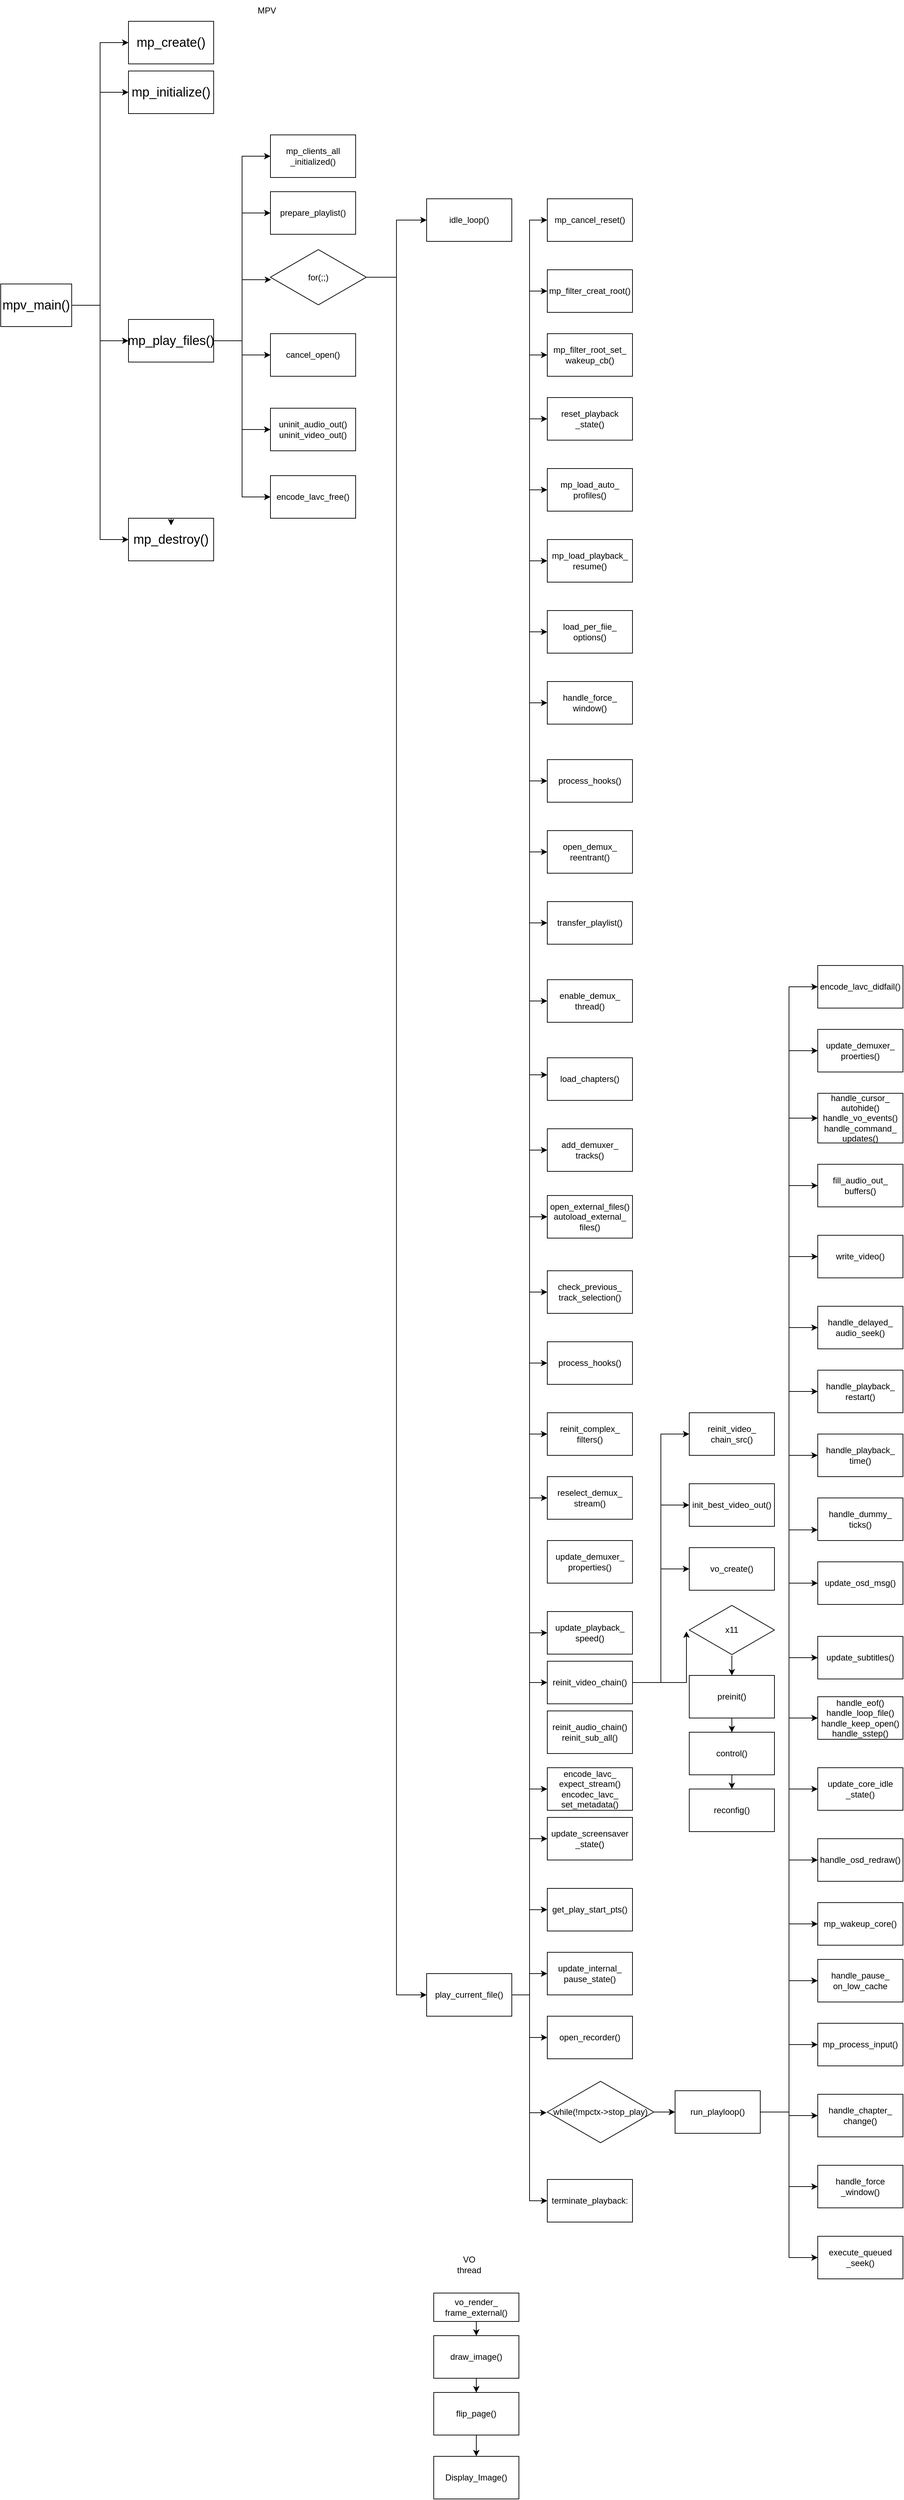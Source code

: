 <mxfile version="13.7.2" type="device"><diagram id="smjMeUAit2elA5qCOqUi" name="Page-1"><mxGraphModel dx="1422" dy="740" grid="1" gridSize="10" guides="1" tooltips="1" connect="1" arrows="1" fold="1" page="1" pageScale="1" pageWidth="827" pageHeight="1169" math="0" shadow="0"><root><mxCell id="0"/><mxCell id="1" parent="0"/><mxCell id="c20ChkQTbz5c4W8PoAru-2" value="MPV" style="text;html=1;strokeColor=none;fillColor=none;align=center;verticalAlign=middle;whiteSpace=wrap;rounded=0;" vertex="1" parent="1"><mxGeometry x="340" y="10" width="130" height="30" as="geometry"/></mxCell><mxCell id="c20ChkQTbz5c4W8PoAru-6" style="edgeStyle=orthogonalEdgeStyle;rounded=0;orthogonalLoop=1;jettySize=auto;html=1;entryX=0;entryY=0.5;entryDx=0;entryDy=0;exitX=1;exitY=0.5;exitDx=0;exitDy=0;" edge="1" parent="1" source="c20ChkQTbz5c4W8PoAru-3" target="c20ChkQTbz5c4W8PoAru-4"><mxGeometry relative="1" as="geometry"/></mxCell><mxCell id="c20ChkQTbz5c4W8PoAru-14" style="edgeStyle=orthogonalEdgeStyle;rounded=0;orthogonalLoop=1;jettySize=auto;html=1;exitX=1;exitY=0.5;exitDx=0;exitDy=0;entryX=0;entryY=0.5;entryDx=0;entryDy=0;" edge="1" parent="1" source="c20ChkQTbz5c4W8PoAru-3" target="c20ChkQTbz5c4W8PoAru-8"><mxGeometry relative="1" as="geometry"/></mxCell><mxCell id="c20ChkQTbz5c4W8PoAru-15" style="edgeStyle=orthogonalEdgeStyle;rounded=0;orthogonalLoop=1;jettySize=auto;html=1;exitX=1;exitY=0.5;exitDx=0;exitDy=0;entryX=0;entryY=0.5;entryDx=0;entryDy=0;" edge="1" parent="1" source="c20ChkQTbz5c4W8PoAru-3" target="c20ChkQTbz5c4W8PoAru-9"><mxGeometry relative="1" as="geometry"/></mxCell><mxCell id="c20ChkQTbz5c4W8PoAru-16" style="edgeStyle=orthogonalEdgeStyle;rounded=0;orthogonalLoop=1;jettySize=auto;html=1;exitX=1;exitY=0.5;exitDx=0;exitDy=0;entryX=0;entryY=0.5;entryDx=0;entryDy=0;" edge="1" parent="1" source="c20ChkQTbz5c4W8PoAru-3" target="c20ChkQTbz5c4W8PoAru-10"><mxGeometry relative="1" as="geometry"/></mxCell><mxCell id="c20ChkQTbz5c4W8PoAru-3" value="&lt;font style=&quot;font-size: 18px&quot;&gt;mpv_main()&lt;/font&gt;" style="rounded=0;whiteSpace=wrap;html=1;" vertex="1" parent="1"><mxGeometry x="30" y="410" width="100" height="60" as="geometry"/></mxCell><mxCell id="c20ChkQTbz5c4W8PoAru-4" value="&lt;font style=&quot;font-size: 18px&quot;&gt;mp_create()&lt;/font&gt;" style="rounded=0;whiteSpace=wrap;html=1;" vertex="1" parent="1"><mxGeometry x="210" y="40" width="120" height="60" as="geometry"/></mxCell><mxCell id="c20ChkQTbz5c4W8PoAru-8" value="&lt;font style=&quot;font-size: 18px&quot;&gt;mp_initialize()&lt;/font&gt;" style="rounded=0;whiteSpace=wrap;html=1;" vertex="1" parent="1"><mxGeometry x="210" y="110" width="120" height="60" as="geometry"/></mxCell><mxCell id="c20ChkQTbz5c4W8PoAru-31" style="edgeStyle=orthogonalEdgeStyle;rounded=0;orthogonalLoop=1;jettySize=auto;html=1;entryX=0;entryY=0.5;entryDx=0;entryDy=0;" edge="1" parent="1" source="c20ChkQTbz5c4W8PoAru-9" target="c20ChkQTbz5c4W8PoAru-17"><mxGeometry relative="1" as="geometry"/></mxCell><mxCell id="c20ChkQTbz5c4W8PoAru-32" style="edgeStyle=orthogonalEdgeStyle;rounded=0;orthogonalLoop=1;jettySize=auto;html=1;entryX=0;entryY=0.5;entryDx=0;entryDy=0;" edge="1" parent="1" source="c20ChkQTbz5c4W8PoAru-9" target="c20ChkQTbz5c4W8PoAru-19"><mxGeometry relative="1" as="geometry"/></mxCell><mxCell id="c20ChkQTbz5c4W8PoAru-33" style="edgeStyle=orthogonalEdgeStyle;rounded=0;orthogonalLoop=1;jettySize=auto;html=1;entryX=0.007;entryY=0.543;entryDx=0;entryDy=0;entryPerimeter=0;" edge="1" parent="1" source="c20ChkQTbz5c4W8PoAru-9" target="c20ChkQTbz5c4W8PoAru-20"><mxGeometry relative="1" as="geometry"/></mxCell><mxCell id="c20ChkQTbz5c4W8PoAru-34" style="edgeStyle=orthogonalEdgeStyle;rounded=0;orthogonalLoop=1;jettySize=auto;html=1;entryX=0;entryY=0.5;entryDx=0;entryDy=0;" edge="1" parent="1" source="c20ChkQTbz5c4W8PoAru-9" target="c20ChkQTbz5c4W8PoAru-23"><mxGeometry relative="1" as="geometry"/></mxCell><mxCell id="c20ChkQTbz5c4W8PoAru-35" style="edgeStyle=orthogonalEdgeStyle;rounded=0;orthogonalLoop=1;jettySize=auto;html=1;entryX=0;entryY=0.5;entryDx=0;entryDy=0;" edge="1" parent="1" source="c20ChkQTbz5c4W8PoAru-9" target="c20ChkQTbz5c4W8PoAru-24"><mxGeometry relative="1" as="geometry"/></mxCell><mxCell id="c20ChkQTbz5c4W8PoAru-37" style="edgeStyle=orthogonalEdgeStyle;rounded=0;orthogonalLoop=1;jettySize=auto;html=1;entryX=0;entryY=0.5;entryDx=0;entryDy=0;" edge="1" parent="1" source="c20ChkQTbz5c4W8PoAru-9" target="c20ChkQTbz5c4W8PoAru-25"><mxGeometry relative="1" as="geometry"/></mxCell><mxCell id="c20ChkQTbz5c4W8PoAru-9" value="&lt;font style=&quot;font-size: 18px&quot;&gt;mp_play_files()&lt;/font&gt;" style="rounded=0;whiteSpace=wrap;html=1;" vertex="1" parent="1"><mxGeometry x="210" y="460" width="120" height="60" as="geometry"/></mxCell><mxCell id="c20ChkQTbz5c4W8PoAru-10" value="&lt;font style=&quot;font-size: 18px&quot;&gt;mp_destroy()&lt;/font&gt;" style="rounded=0;whiteSpace=wrap;html=1;" vertex="1" parent="1"><mxGeometry x="210" y="740" width="120" height="60" as="geometry"/></mxCell><mxCell id="c20ChkQTbz5c4W8PoAru-17" value="mp_clients_all&lt;br&gt;_initialized()" style="rounded=0;whiteSpace=wrap;html=1;" vertex="1" parent="1"><mxGeometry x="410" y="200" width="120" height="60" as="geometry"/></mxCell><mxCell id="c20ChkQTbz5c4W8PoAru-18" style="edgeStyle=orthogonalEdgeStyle;rounded=0;orthogonalLoop=1;jettySize=auto;html=1;exitX=0.5;exitY=0;exitDx=0;exitDy=0;entryX=0.5;entryY=0.167;entryDx=0;entryDy=0;entryPerimeter=0;" edge="1" parent="1" source="c20ChkQTbz5c4W8PoAru-10" target="c20ChkQTbz5c4W8PoAru-10"><mxGeometry relative="1" as="geometry"/></mxCell><mxCell id="c20ChkQTbz5c4W8PoAru-19" value="prepare_playlist()" style="rounded=0;whiteSpace=wrap;html=1;" vertex="1" parent="1"><mxGeometry x="410" y="280" width="120" height="60" as="geometry"/></mxCell><mxCell id="c20ChkQTbz5c4W8PoAru-28" style="edgeStyle=orthogonalEdgeStyle;rounded=0;orthogonalLoop=1;jettySize=auto;html=1;entryX=0;entryY=0.5;entryDx=0;entryDy=0;" edge="1" parent="1" source="c20ChkQTbz5c4W8PoAru-20" target="c20ChkQTbz5c4W8PoAru-22"><mxGeometry relative="1" as="geometry"/></mxCell><mxCell id="c20ChkQTbz5c4W8PoAru-36" style="edgeStyle=orthogonalEdgeStyle;rounded=0;orthogonalLoop=1;jettySize=auto;html=1;entryX=0;entryY=0.5;entryDx=0;entryDy=0;" edge="1" parent="1" source="c20ChkQTbz5c4W8PoAru-20" target="c20ChkQTbz5c4W8PoAru-21"><mxGeometry relative="1" as="geometry"/></mxCell><mxCell id="c20ChkQTbz5c4W8PoAru-20" value="for(;;)" style="html=1;whiteSpace=wrap;aspect=fixed;shape=isoRectangle;" vertex="1" parent="1"><mxGeometry x="410" y="360" width="135" height="81" as="geometry"/></mxCell><mxCell id="c20ChkQTbz5c4W8PoAru-21" value="idle_loop()" style="rounded=0;whiteSpace=wrap;html=1;" vertex="1" parent="1"><mxGeometry x="630" y="290" width="120" height="60" as="geometry"/></mxCell><mxCell id="c20ChkQTbz5c4W8PoAru-68" style="edgeStyle=orthogonalEdgeStyle;rounded=0;orthogonalLoop=1;jettySize=auto;html=1;entryX=0;entryY=0.5;entryDx=0;entryDy=0;" edge="1" parent="1" source="c20ChkQTbz5c4W8PoAru-22" target="c20ChkQTbz5c4W8PoAru-38"><mxGeometry relative="1" as="geometry"/></mxCell><mxCell id="c20ChkQTbz5c4W8PoAru-69" style="edgeStyle=orthogonalEdgeStyle;rounded=0;orthogonalLoop=1;jettySize=auto;html=1;entryX=0;entryY=0.5;entryDx=0;entryDy=0;" edge="1" parent="1" source="c20ChkQTbz5c4W8PoAru-22" target="c20ChkQTbz5c4W8PoAru-39"><mxGeometry relative="1" as="geometry"/></mxCell><mxCell id="c20ChkQTbz5c4W8PoAru-70" style="edgeStyle=orthogonalEdgeStyle;rounded=0;orthogonalLoop=1;jettySize=auto;html=1;entryX=0;entryY=0.5;entryDx=0;entryDy=0;" edge="1" parent="1" source="c20ChkQTbz5c4W8PoAru-22" target="c20ChkQTbz5c4W8PoAru-40"><mxGeometry relative="1" as="geometry"/></mxCell><mxCell id="c20ChkQTbz5c4W8PoAru-71" style="edgeStyle=orthogonalEdgeStyle;rounded=0;orthogonalLoop=1;jettySize=auto;html=1;entryX=0;entryY=0.5;entryDx=0;entryDy=0;" edge="1" parent="1" source="c20ChkQTbz5c4W8PoAru-22" target="c20ChkQTbz5c4W8PoAru-41"><mxGeometry relative="1" as="geometry"/></mxCell><mxCell id="c20ChkQTbz5c4W8PoAru-72" style="edgeStyle=orthogonalEdgeStyle;rounded=0;orthogonalLoop=1;jettySize=auto;html=1;entryX=0;entryY=0.5;entryDx=0;entryDy=0;" edge="1" parent="1" source="c20ChkQTbz5c4W8PoAru-22" target="c20ChkQTbz5c4W8PoAru-42"><mxGeometry relative="1" as="geometry"/></mxCell><mxCell id="c20ChkQTbz5c4W8PoAru-73" style="edgeStyle=orthogonalEdgeStyle;rounded=0;orthogonalLoop=1;jettySize=auto;html=1;entryX=0;entryY=0.5;entryDx=0;entryDy=0;" edge="1" parent="1" source="c20ChkQTbz5c4W8PoAru-22" target="c20ChkQTbz5c4W8PoAru-43"><mxGeometry relative="1" as="geometry"/></mxCell><mxCell id="c20ChkQTbz5c4W8PoAru-74" style="edgeStyle=orthogonalEdgeStyle;rounded=0;orthogonalLoop=1;jettySize=auto;html=1;entryX=0;entryY=0.5;entryDx=0;entryDy=0;" edge="1" parent="1" source="c20ChkQTbz5c4W8PoAru-22" target="c20ChkQTbz5c4W8PoAru-44"><mxGeometry relative="1" as="geometry"/></mxCell><mxCell id="c20ChkQTbz5c4W8PoAru-75" style="edgeStyle=orthogonalEdgeStyle;rounded=0;orthogonalLoop=1;jettySize=auto;html=1;entryX=0;entryY=0.5;entryDx=0;entryDy=0;" edge="1" parent="1" source="c20ChkQTbz5c4W8PoAru-22" target="c20ChkQTbz5c4W8PoAru-45"><mxGeometry relative="1" as="geometry"/></mxCell><mxCell id="c20ChkQTbz5c4W8PoAru-76" style="edgeStyle=orthogonalEdgeStyle;rounded=0;orthogonalLoop=1;jettySize=auto;html=1;entryX=0;entryY=0.5;entryDx=0;entryDy=0;" edge="1" parent="1" source="c20ChkQTbz5c4W8PoAru-22" target="c20ChkQTbz5c4W8PoAru-46"><mxGeometry relative="1" as="geometry"/></mxCell><mxCell id="c20ChkQTbz5c4W8PoAru-77" style="edgeStyle=orthogonalEdgeStyle;rounded=0;orthogonalLoop=1;jettySize=auto;html=1;entryX=0;entryY=0.5;entryDx=0;entryDy=0;" edge="1" parent="1" source="c20ChkQTbz5c4W8PoAru-22" target="c20ChkQTbz5c4W8PoAru-47"><mxGeometry relative="1" as="geometry"/></mxCell><mxCell id="c20ChkQTbz5c4W8PoAru-78" style="edgeStyle=orthogonalEdgeStyle;rounded=0;orthogonalLoop=1;jettySize=auto;html=1;entryX=0;entryY=0.5;entryDx=0;entryDy=0;" edge="1" parent="1" source="c20ChkQTbz5c4W8PoAru-22" target="c20ChkQTbz5c4W8PoAru-48"><mxGeometry relative="1" as="geometry"/></mxCell><mxCell id="c20ChkQTbz5c4W8PoAru-79" style="edgeStyle=orthogonalEdgeStyle;rounded=0;orthogonalLoop=1;jettySize=auto;html=1;entryX=0;entryY=0.5;entryDx=0;entryDy=0;" edge="1" parent="1" source="c20ChkQTbz5c4W8PoAru-22" target="c20ChkQTbz5c4W8PoAru-50"><mxGeometry relative="1" as="geometry"/></mxCell><mxCell id="c20ChkQTbz5c4W8PoAru-80" style="edgeStyle=orthogonalEdgeStyle;rounded=0;orthogonalLoop=1;jettySize=auto;html=1;entryX=0;entryY=0.4;entryDx=0;entryDy=0;entryPerimeter=0;" edge="1" parent="1" source="c20ChkQTbz5c4W8PoAru-22" target="c20ChkQTbz5c4W8PoAru-51"><mxGeometry relative="1" as="geometry"/></mxCell><mxCell id="c20ChkQTbz5c4W8PoAru-81" style="edgeStyle=orthogonalEdgeStyle;rounded=0;orthogonalLoop=1;jettySize=auto;html=1;entryX=0;entryY=0.5;entryDx=0;entryDy=0;" edge="1" parent="1" source="c20ChkQTbz5c4W8PoAru-22" target="c20ChkQTbz5c4W8PoAru-52"><mxGeometry relative="1" as="geometry"/></mxCell><mxCell id="c20ChkQTbz5c4W8PoAru-82" style="edgeStyle=orthogonalEdgeStyle;rounded=0;orthogonalLoop=1;jettySize=auto;html=1;entryX=0;entryY=0.5;entryDx=0;entryDy=0;" edge="1" parent="1" source="c20ChkQTbz5c4W8PoAru-22" target="c20ChkQTbz5c4W8PoAru-53"><mxGeometry relative="1" as="geometry"/></mxCell><mxCell id="c20ChkQTbz5c4W8PoAru-83" style="edgeStyle=orthogonalEdgeStyle;rounded=0;orthogonalLoop=1;jettySize=auto;html=1;entryX=0;entryY=0.5;entryDx=0;entryDy=0;" edge="1" parent="1" source="c20ChkQTbz5c4W8PoAru-22" target="c20ChkQTbz5c4W8PoAru-54"><mxGeometry relative="1" as="geometry"/></mxCell><mxCell id="c20ChkQTbz5c4W8PoAru-84" style="edgeStyle=orthogonalEdgeStyle;rounded=0;orthogonalLoop=1;jettySize=auto;html=1;entryX=0;entryY=0.5;entryDx=0;entryDy=0;" edge="1" parent="1" source="c20ChkQTbz5c4W8PoAru-22" target="c20ChkQTbz5c4W8PoAru-55"><mxGeometry relative="1" as="geometry"/></mxCell><mxCell id="c20ChkQTbz5c4W8PoAru-85" style="edgeStyle=orthogonalEdgeStyle;rounded=0;orthogonalLoop=1;jettySize=auto;html=1;entryX=0;entryY=0.5;entryDx=0;entryDy=0;" edge="1" parent="1" source="c20ChkQTbz5c4W8PoAru-22" target="c20ChkQTbz5c4W8PoAru-56"><mxGeometry relative="1" as="geometry"/></mxCell><mxCell id="c20ChkQTbz5c4W8PoAru-86" style="edgeStyle=orthogonalEdgeStyle;rounded=0;orthogonalLoop=1;jettySize=auto;html=1;entryX=0;entryY=0.5;entryDx=0;entryDy=0;" edge="1" parent="1" source="c20ChkQTbz5c4W8PoAru-22" target="c20ChkQTbz5c4W8PoAru-57"><mxGeometry relative="1" as="geometry"/></mxCell><mxCell id="c20ChkQTbz5c4W8PoAru-87" style="edgeStyle=orthogonalEdgeStyle;rounded=0;orthogonalLoop=1;jettySize=auto;html=1;entryX=0;entryY=0.5;entryDx=0;entryDy=0;" edge="1" parent="1" source="c20ChkQTbz5c4W8PoAru-22" target="c20ChkQTbz5c4W8PoAru-59"><mxGeometry relative="1" as="geometry"/></mxCell><mxCell id="c20ChkQTbz5c4W8PoAru-88" style="edgeStyle=orthogonalEdgeStyle;rounded=0;orthogonalLoop=1;jettySize=auto;html=1;entryX=0;entryY=0.5;entryDx=0;entryDy=0;" edge="1" parent="1" source="c20ChkQTbz5c4W8PoAru-22" target="c20ChkQTbz5c4W8PoAru-60"><mxGeometry relative="1" as="geometry"/></mxCell><mxCell id="c20ChkQTbz5c4W8PoAru-89" style="edgeStyle=orthogonalEdgeStyle;rounded=0;orthogonalLoop=1;jettySize=auto;html=1;entryX=0;entryY=0.5;entryDx=0;entryDy=0;" edge="1" parent="1" source="c20ChkQTbz5c4W8PoAru-22" target="c20ChkQTbz5c4W8PoAru-61"><mxGeometry relative="1" as="geometry"/></mxCell><mxCell id="c20ChkQTbz5c4W8PoAru-90" style="edgeStyle=orthogonalEdgeStyle;rounded=0;orthogonalLoop=1;jettySize=auto;html=1;entryX=0;entryY=0.5;entryDx=0;entryDy=0;" edge="1" parent="1" source="c20ChkQTbz5c4W8PoAru-22" target="c20ChkQTbz5c4W8PoAru-62"><mxGeometry relative="1" as="geometry"/></mxCell><mxCell id="c20ChkQTbz5c4W8PoAru-91" style="edgeStyle=orthogonalEdgeStyle;rounded=0;orthogonalLoop=1;jettySize=auto;html=1;entryX=0;entryY=0.5;entryDx=0;entryDy=0;" edge="1" parent="1" source="c20ChkQTbz5c4W8PoAru-22" target="c20ChkQTbz5c4W8PoAru-63"><mxGeometry relative="1" as="geometry"/></mxCell><mxCell id="c20ChkQTbz5c4W8PoAru-92" style="edgeStyle=orthogonalEdgeStyle;rounded=0;orthogonalLoop=1;jettySize=auto;html=1;entryX=0;entryY=0.5;entryDx=0;entryDy=0;" edge="1" parent="1" source="c20ChkQTbz5c4W8PoAru-22" target="c20ChkQTbz5c4W8PoAru-64"><mxGeometry relative="1" as="geometry"/></mxCell><mxCell id="c20ChkQTbz5c4W8PoAru-93" style="edgeStyle=orthogonalEdgeStyle;rounded=0;orthogonalLoop=1;jettySize=auto;html=1;entryX=0;entryY=0.5;entryDx=0;entryDy=0;" edge="1" parent="1" source="c20ChkQTbz5c4W8PoAru-22" target="c20ChkQTbz5c4W8PoAru-65"><mxGeometry relative="1" as="geometry"/></mxCell><mxCell id="c20ChkQTbz5c4W8PoAru-96" style="edgeStyle=orthogonalEdgeStyle;rounded=0;orthogonalLoop=1;jettySize=auto;html=1;entryX=-0.007;entryY=0.511;entryDx=0;entryDy=0;entryPerimeter=0;" edge="1" parent="1" source="c20ChkQTbz5c4W8PoAru-22" target="c20ChkQTbz5c4W8PoAru-66"><mxGeometry relative="1" as="geometry"/></mxCell><mxCell id="c20ChkQTbz5c4W8PoAru-97" style="edgeStyle=orthogonalEdgeStyle;rounded=0;orthogonalLoop=1;jettySize=auto;html=1;entryX=0;entryY=0.5;entryDx=0;entryDy=0;" edge="1" parent="1" source="c20ChkQTbz5c4W8PoAru-22" target="c20ChkQTbz5c4W8PoAru-67"><mxGeometry relative="1" as="geometry"/></mxCell><mxCell id="c20ChkQTbz5c4W8PoAru-22" value="play_current_file()" style="rounded=0;whiteSpace=wrap;html=1;" vertex="1" parent="1"><mxGeometry x="630" y="2790" width="120" height="60" as="geometry"/></mxCell><mxCell id="c20ChkQTbz5c4W8PoAru-23" value="cancel_open()" style="rounded=0;whiteSpace=wrap;html=1;" vertex="1" parent="1"><mxGeometry x="410" y="480" width="120" height="60" as="geometry"/></mxCell><mxCell id="c20ChkQTbz5c4W8PoAru-24" value="uninit_audio_out()&lt;br&gt;uninit_video_out()" style="rounded=0;whiteSpace=wrap;html=1;" vertex="1" parent="1"><mxGeometry x="410" y="585" width="120" height="60" as="geometry"/></mxCell><mxCell id="c20ChkQTbz5c4W8PoAru-25" value="encode_lavc_free()" style="rounded=0;whiteSpace=wrap;html=1;" vertex="1" parent="1"><mxGeometry x="410" y="680" width="120" height="60" as="geometry"/></mxCell><mxCell id="c20ChkQTbz5c4W8PoAru-38" value="mp_cancel_reset()" style="rounded=0;whiteSpace=wrap;html=1;" vertex="1" parent="1"><mxGeometry x="800" y="290" width="120" height="60" as="geometry"/></mxCell><mxCell id="c20ChkQTbz5c4W8PoAru-39" value="mp_filter_creat_root()" style="rounded=0;whiteSpace=wrap;html=1;" vertex="1" parent="1"><mxGeometry x="800" y="390" width="120" height="60" as="geometry"/></mxCell><mxCell id="c20ChkQTbz5c4W8PoAru-40" value="mp_filter_root_set_&lt;br&gt;wakeup_cb()" style="rounded=0;whiteSpace=wrap;html=1;" vertex="1" parent="1"><mxGeometry x="800" y="480" width="120" height="60" as="geometry"/></mxCell><mxCell id="c20ChkQTbz5c4W8PoAru-41" value="reset_playback&lt;br&gt;_state()" style="rounded=0;whiteSpace=wrap;html=1;" vertex="1" parent="1"><mxGeometry x="800" y="570" width="120" height="60" as="geometry"/></mxCell><mxCell id="c20ChkQTbz5c4W8PoAru-42" value="mp_load_auto_&lt;br&gt;profiles()" style="rounded=0;whiteSpace=wrap;html=1;" vertex="1" parent="1"><mxGeometry x="800" y="670" width="120" height="60" as="geometry"/></mxCell><mxCell id="c20ChkQTbz5c4W8PoAru-43" value="mp_load_playback_&lt;br&gt;resume()" style="rounded=0;whiteSpace=wrap;html=1;" vertex="1" parent="1"><mxGeometry x="800" y="770" width="120" height="60" as="geometry"/></mxCell><mxCell id="c20ChkQTbz5c4W8PoAru-44" value="load_per_fiie_&lt;br&gt;options()" style="rounded=0;whiteSpace=wrap;html=1;" vertex="1" parent="1"><mxGeometry x="800" y="870" width="120" height="60" as="geometry"/></mxCell><mxCell id="c20ChkQTbz5c4W8PoAru-45" value="handle_force_&lt;br&gt;window()" style="rounded=0;whiteSpace=wrap;html=1;" vertex="1" parent="1"><mxGeometry x="800" y="970" width="120" height="60" as="geometry"/></mxCell><mxCell id="c20ChkQTbz5c4W8PoAru-46" value="process_hooks()" style="rounded=0;whiteSpace=wrap;html=1;" vertex="1" parent="1"><mxGeometry x="800" y="1080" width="120" height="60" as="geometry"/></mxCell><mxCell id="c20ChkQTbz5c4W8PoAru-47" value="open_demux_&lt;br&gt;reentrant()" style="rounded=0;whiteSpace=wrap;html=1;" vertex="1" parent="1"><mxGeometry x="800" y="1180" width="120" height="60" as="geometry"/></mxCell><mxCell id="c20ChkQTbz5c4W8PoAru-48" value="transfer_playlist()" style="rounded=0;whiteSpace=wrap;html=1;" vertex="1" parent="1"><mxGeometry x="800" y="1280" width="120" height="60" as="geometry"/></mxCell><mxCell id="c20ChkQTbz5c4W8PoAru-50" value="enable_demux_&lt;br&gt;thread()" style="rounded=0;whiteSpace=wrap;html=1;" vertex="1" parent="1"><mxGeometry x="800" y="1390" width="120" height="60" as="geometry"/></mxCell><mxCell id="c20ChkQTbz5c4W8PoAru-51" value="load_chapters()" style="rounded=0;whiteSpace=wrap;html=1;" vertex="1" parent="1"><mxGeometry x="800" y="1500" width="120" height="60" as="geometry"/></mxCell><mxCell id="c20ChkQTbz5c4W8PoAru-52" value="add_demuxer_&lt;br&gt;tracks()" style="rounded=0;whiteSpace=wrap;html=1;" vertex="1" parent="1"><mxGeometry x="800" y="1600" width="120" height="60" as="geometry"/></mxCell><mxCell id="c20ChkQTbz5c4W8PoAru-53" value="open_external_files()&lt;br&gt;autoload_external_&lt;br&gt;files()" style="rounded=0;whiteSpace=wrap;html=1;" vertex="1" parent="1"><mxGeometry x="800" y="1694" width="120" height="60" as="geometry"/></mxCell><mxCell id="c20ChkQTbz5c4W8PoAru-54" value="check_previous_&lt;br&gt;track_selection()" style="rounded=0;whiteSpace=wrap;html=1;" vertex="1" parent="1"><mxGeometry x="800" y="1800" width="120" height="60" as="geometry"/></mxCell><mxCell id="c20ChkQTbz5c4W8PoAru-55" value="process_hooks()" style="rounded=0;whiteSpace=wrap;html=1;" vertex="1" parent="1"><mxGeometry x="800" y="1900" width="120" height="60" as="geometry"/></mxCell><mxCell id="c20ChkQTbz5c4W8PoAru-56" value="reinit_complex_&lt;br&gt;filters()" style="rounded=0;whiteSpace=wrap;html=1;" vertex="1" parent="1"><mxGeometry x="800" y="2000" width="120" height="60" as="geometry"/></mxCell><mxCell id="c20ChkQTbz5c4W8PoAru-57" value="reselect_demux_&lt;br&gt;stream()" style="rounded=0;whiteSpace=wrap;html=1;" vertex="1" parent="1"><mxGeometry x="800" y="2090" width="120" height="60" as="geometry"/></mxCell><mxCell id="c20ChkQTbz5c4W8PoAru-58" value="update_demuxer_&lt;br&gt;properties()" style="rounded=0;whiteSpace=wrap;html=1;" vertex="1" parent="1"><mxGeometry x="800" y="2180" width="120" height="60" as="geometry"/></mxCell><mxCell id="c20ChkQTbz5c4W8PoAru-59" value="update_playback_&lt;br&gt;speed()" style="rounded=0;whiteSpace=wrap;html=1;" vertex="1" parent="1"><mxGeometry x="800" y="2280" width="120" height="60" as="geometry"/></mxCell><mxCell id="c20ChkQTbz5c4W8PoAru-154" style="edgeStyle=orthogonalEdgeStyle;rounded=0;orthogonalLoop=1;jettySize=auto;html=1;entryX=0;entryY=0.5;entryDx=0;entryDy=0;" edge="1" parent="1" source="c20ChkQTbz5c4W8PoAru-60" target="c20ChkQTbz5c4W8PoAru-143"><mxGeometry relative="1" as="geometry"/></mxCell><mxCell id="c20ChkQTbz5c4W8PoAru-155" style="edgeStyle=orthogonalEdgeStyle;rounded=0;orthogonalLoop=1;jettySize=auto;html=1;entryX=0;entryY=0.5;entryDx=0;entryDy=0;" edge="1" parent="1" source="c20ChkQTbz5c4W8PoAru-60" target="c20ChkQTbz5c4W8PoAru-144"><mxGeometry relative="1" as="geometry"/></mxCell><mxCell id="c20ChkQTbz5c4W8PoAru-156" style="edgeStyle=orthogonalEdgeStyle;rounded=0;orthogonalLoop=1;jettySize=auto;html=1;entryX=0;entryY=0.5;entryDx=0;entryDy=0;" edge="1" parent="1" source="c20ChkQTbz5c4W8PoAru-60" target="c20ChkQTbz5c4W8PoAru-145"><mxGeometry relative="1" as="geometry"/></mxCell><mxCell id="c20ChkQTbz5c4W8PoAru-157" style="edgeStyle=orthogonalEdgeStyle;rounded=0;orthogonalLoop=1;jettySize=auto;html=1;entryX=-0.033;entryY=0.528;entryDx=0;entryDy=0;entryPerimeter=0;" edge="1" parent="1" source="c20ChkQTbz5c4W8PoAru-60" target="c20ChkQTbz5c4W8PoAru-146"><mxGeometry relative="1" as="geometry"/></mxCell><mxCell id="c20ChkQTbz5c4W8PoAru-60" value="reinit_video_chain()&lt;br&gt;" style="rounded=0;whiteSpace=wrap;html=1;" vertex="1" parent="1"><mxGeometry x="800" y="2350" width="120" height="60" as="geometry"/></mxCell><mxCell id="c20ChkQTbz5c4W8PoAru-61" value="encode_lavc_&lt;br&gt;expect_stream()&lt;br&gt;encodec_lavc_&lt;br&gt;set_metadata()" style="rounded=0;whiteSpace=wrap;html=1;" vertex="1" parent="1"><mxGeometry x="800" y="2500" width="120" height="60" as="geometry"/></mxCell><mxCell id="c20ChkQTbz5c4W8PoAru-62" value="update_screensaver&lt;br&gt;_state()" style="rounded=0;whiteSpace=wrap;html=1;" vertex="1" parent="1"><mxGeometry x="800" y="2570" width="120" height="60" as="geometry"/></mxCell><mxCell id="c20ChkQTbz5c4W8PoAru-63" value="get_play_start_pts()" style="rounded=0;whiteSpace=wrap;html=1;" vertex="1" parent="1"><mxGeometry x="800" y="2670" width="120" height="60" as="geometry"/></mxCell><mxCell id="c20ChkQTbz5c4W8PoAru-64" value="update_internal_&lt;br&gt;pause_state()" style="rounded=0;whiteSpace=wrap;html=1;" vertex="1" parent="1"><mxGeometry x="800" y="2760" width="120" height="60" as="geometry"/></mxCell><mxCell id="c20ChkQTbz5c4W8PoAru-65" value="open_recorder()" style="rounded=0;whiteSpace=wrap;html=1;" vertex="1" parent="1"><mxGeometry x="800" y="2850" width="120" height="60" as="geometry"/></mxCell><mxCell id="c20ChkQTbz5c4W8PoAru-99" style="edgeStyle=orthogonalEdgeStyle;rounded=0;orthogonalLoop=1;jettySize=auto;html=1;entryX=0;entryY=0.5;entryDx=0;entryDy=0;" edge="1" parent="1" source="c20ChkQTbz5c4W8PoAru-66" target="c20ChkQTbz5c4W8PoAru-98"><mxGeometry relative="1" as="geometry"/></mxCell><mxCell id="c20ChkQTbz5c4W8PoAru-66" value="while(!mpctx-&amp;gt;stop_play)" style="html=1;whiteSpace=wrap;aspect=fixed;shape=isoRectangle;" vertex="1" parent="1"><mxGeometry x="800" y="2940" width="150" height="90" as="geometry"/></mxCell><mxCell id="c20ChkQTbz5c4W8PoAru-67" value="terminate_playback:" style="rounded=0;whiteSpace=wrap;html=1;" vertex="1" parent="1"><mxGeometry x="800" y="3080" width="120" height="60" as="geometry"/></mxCell><mxCell id="c20ChkQTbz5c4W8PoAru-120" style="edgeStyle=orthogonalEdgeStyle;rounded=0;orthogonalLoop=1;jettySize=auto;html=1;entryX=0;entryY=0.5;entryDx=0;entryDy=0;" edge="1" parent="1" source="c20ChkQTbz5c4W8PoAru-98" target="c20ChkQTbz5c4W8PoAru-109"><mxGeometry relative="1" as="geometry"/></mxCell><mxCell id="c20ChkQTbz5c4W8PoAru-122" style="edgeStyle=orthogonalEdgeStyle;rounded=0;orthogonalLoop=1;jettySize=auto;html=1;entryX=0;entryY=0.5;entryDx=0;entryDy=0;" edge="1" parent="1" source="c20ChkQTbz5c4W8PoAru-98" target="c20ChkQTbz5c4W8PoAru-101"><mxGeometry relative="1" as="geometry"/></mxCell><mxCell id="c20ChkQTbz5c4W8PoAru-124" style="edgeStyle=orthogonalEdgeStyle;rounded=0;orthogonalLoop=1;jettySize=auto;html=1;entryX=0;entryY=0.5;entryDx=0;entryDy=0;" edge="1" parent="1" source="c20ChkQTbz5c4W8PoAru-98" target="c20ChkQTbz5c4W8PoAru-102"><mxGeometry relative="1" as="geometry"/></mxCell><mxCell id="c20ChkQTbz5c4W8PoAru-125" style="edgeStyle=orthogonalEdgeStyle;rounded=0;orthogonalLoop=1;jettySize=auto;html=1;entryX=0;entryY=0.5;entryDx=0;entryDy=0;" edge="1" parent="1" source="c20ChkQTbz5c4W8PoAru-98" target="c20ChkQTbz5c4W8PoAru-103"><mxGeometry relative="1" as="geometry"/></mxCell><mxCell id="c20ChkQTbz5c4W8PoAru-126" style="edgeStyle=orthogonalEdgeStyle;rounded=0;orthogonalLoop=1;jettySize=auto;html=1;entryX=0;entryY=0.5;entryDx=0;entryDy=0;" edge="1" parent="1" source="c20ChkQTbz5c4W8PoAru-98" target="c20ChkQTbz5c4W8PoAru-104"><mxGeometry relative="1" as="geometry"/></mxCell><mxCell id="c20ChkQTbz5c4W8PoAru-127" style="edgeStyle=orthogonalEdgeStyle;rounded=0;orthogonalLoop=1;jettySize=auto;html=1;entryX=0;entryY=0.5;entryDx=0;entryDy=0;" edge="1" parent="1" source="c20ChkQTbz5c4W8PoAru-98" target="c20ChkQTbz5c4W8PoAru-105"><mxGeometry relative="1" as="geometry"/></mxCell><mxCell id="c20ChkQTbz5c4W8PoAru-128" style="edgeStyle=orthogonalEdgeStyle;rounded=0;orthogonalLoop=1;jettySize=auto;html=1;entryX=0;entryY=0.5;entryDx=0;entryDy=0;" edge="1" parent="1" source="c20ChkQTbz5c4W8PoAru-98" target="c20ChkQTbz5c4W8PoAru-106"><mxGeometry relative="1" as="geometry"/></mxCell><mxCell id="c20ChkQTbz5c4W8PoAru-129" style="edgeStyle=orthogonalEdgeStyle;rounded=0;orthogonalLoop=1;jettySize=auto;html=1;entryX=0;entryY=0.5;entryDx=0;entryDy=0;" edge="1" parent="1" source="c20ChkQTbz5c4W8PoAru-98" target="c20ChkQTbz5c4W8PoAru-107"><mxGeometry relative="1" as="geometry"/></mxCell><mxCell id="c20ChkQTbz5c4W8PoAru-130" style="edgeStyle=orthogonalEdgeStyle;rounded=0;orthogonalLoop=1;jettySize=auto;html=1;entryX=0;entryY=0.75;entryDx=0;entryDy=0;" edge="1" parent="1" source="c20ChkQTbz5c4W8PoAru-98" target="c20ChkQTbz5c4W8PoAru-108"><mxGeometry relative="1" as="geometry"/></mxCell><mxCell id="c20ChkQTbz5c4W8PoAru-131" style="edgeStyle=orthogonalEdgeStyle;rounded=0;orthogonalLoop=1;jettySize=auto;html=1;entryX=0;entryY=0.5;entryDx=0;entryDy=0;" edge="1" parent="1" source="c20ChkQTbz5c4W8PoAru-98" target="c20ChkQTbz5c4W8PoAru-110"><mxGeometry relative="1" as="geometry"/></mxCell><mxCell id="c20ChkQTbz5c4W8PoAru-132" style="edgeStyle=orthogonalEdgeStyle;rounded=0;orthogonalLoop=1;jettySize=auto;html=1;entryX=0;entryY=0.5;entryDx=0;entryDy=0;" edge="1" parent="1" source="c20ChkQTbz5c4W8PoAru-98" target="c20ChkQTbz5c4W8PoAru-111"><mxGeometry relative="1" as="geometry"/></mxCell><mxCell id="c20ChkQTbz5c4W8PoAru-133" style="edgeStyle=orthogonalEdgeStyle;rounded=0;orthogonalLoop=1;jettySize=auto;html=1;entryX=0;entryY=0.5;entryDx=0;entryDy=0;" edge="1" parent="1" source="c20ChkQTbz5c4W8PoAru-98" target="c20ChkQTbz5c4W8PoAru-112"><mxGeometry relative="1" as="geometry"/></mxCell><mxCell id="c20ChkQTbz5c4W8PoAru-134" style="edgeStyle=orthogonalEdgeStyle;rounded=0;orthogonalLoop=1;jettySize=auto;html=1;entryX=0;entryY=0.5;entryDx=0;entryDy=0;" edge="1" parent="1" source="c20ChkQTbz5c4W8PoAru-98" target="c20ChkQTbz5c4W8PoAru-113"><mxGeometry relative="1" as="geometry"/></mxCell><mxCell id="c20ChkQTbz5c4W8PoAru-135" style="edgeStyle=orthogonalEdgeStyle;rounded=0;orthogonalLoop=1;jettySize=auto;html=1;entryX=0;entryY=0.5;entryDx=0;entryDy=0;" edge="1" parent="1" source="c20ChkQTbz5c4W8PoAru-98" target="c20ChkQTbz5c4W8PoAru-114"><mxGeometry relative="1" as="geometry"/></mxCell><mxCell id="c20ChkQTbz5c4W8PoAru-136" style="edgeStyle=orthogonalEdgeStyle;rounded=0;orthogonalLoop=1;jettySize=auto;html=1;entryX=0;entryY=0.5;entryDx=0;entryDy=0;" edge="1" parent="1" source="c20ChkQTbz5c4W8PoAru-98" target="c20ChkQTbz5c4W8PoAru-115"><mxGeometry relative="1" as="geometry"/></mxCell><mxCell id="c20ChkQTbz5c4W8PoAru-137" style="edgeStyle=orthogonalEdgeStyle;rounded=0;orthogonalLoop=1;jettySize=auto;html=1;entryX=0;entryY=0.5;entryDx=0;entryDy=0;" edge="1" parent="1" source="c20ChkQTbz5c4W8PoAru-98" target="c20ChkQTbz5c4W8PoAru-116"><mxGeometry relative="1" as="geometry"/></mxCell><mxCell id="c20ChkQTbz5c4W8PoAru-138" style="edgeStyle=orthogonalEdgeStyle;rounded=0;orthogonalLoop=1;jettySize=auto;html=1;entryX=0;entryY=0.5;entryDx=0;entryDy=0;" edge="1" parent="1" source="c20ChkQTbz5c4W8PoAru-98" target="c20ChkQTbz5c4W8PoAru-117"><mxGeometry relative="1" as="geometry"/></mxCell><mxCell id="c20ChkQTbz5c4W8PoAru-139" style="edgeStyle=orthogonalEdgeStyle;rounded=0;orthogonalLoop=1;jettySize=auto;html=1;entryX=0;entryY=0.5;entryDx=0;entryDy=0;" edge="1" parent="1" source="c20ChkQTbz5c4W8PoAru-98" target="c20ChkQTbz5c4W8PoAru-118"><mxGeometry relative="1" as="geometry"/></mxCell><mxCell id="c20ChkQTbz5c4W8PoAru-140" style="edgeStyle=orthogonalEdgeStyle;rounded=0;orthogonalLoop=1;jettySize=auto;html=1;entryX=0;entryY=0.5;entryDx=0;entryDy=0;" edge="1" parent="1" source="c20ChkQTbz5c4W8PoAru-98" target="c20ChkQTbz5c4W8PoAru-119"><mxGeometry relative="1" as="geometry"/></mxCell><mxCell id="c20ChkQTbz5c4W8PoAru-141" style="edgeStyle=orthogonalEdgeStyle;rounded=0;orthogonalLoop=1;jettySize=auto;html=1;entryX=0;entryY=0.5;entryDx=0;entryDy=0;" edge="1" parent="1" source="c20ChkQTbz5c4W8PoAru-98" target="c20ChkQTbz5c4W8PoAru-100"><mxGeometry relative="1" as="geometry"/></mxCell><mxCell id="c20ChkQTbz5c4W8PoAru-98" value="run_playloop()" style="rounded=0;whiteSpace=wrap;html=1;" vertex="1" parent="1"><mxGeometry x="980" y="2955" width="120" height="60" as="geometry"/></mxCell><mxCell id="c20ChkQTbz5c4W8PoAru-100" value="encode_lavc_didfail()" style="rounded=0;whiteSpace=wrap;html=1;" vertex="1" parent="1"><mxGeometry x="1181" y="1370" width="120" height="60" as="geometry"/></mxCell><mxCell id="c20ChkQTbz5c4W8PoAru-101" value="update_demuxer_&lt;br&gt;proerties()" style="rounded=0;whiteSpace=wrap;html=1;" vertex="1" parent="1"><mxGeometry x="1181" y="1460" width="120" height="60" as="geometry"/></mxCell><mxCell id="c20ChkQTbz5c4W8PoAru-102" value="handle_cursor_&lt;br&gt;autohide()&lt;br&gt;handle_vo_events()&lt;br&gt;handle_command_&lt;br&gt;updates()" style="rounded=0;whiteSpace=wrap;html=1;" vertex="1" parent="1"><mxGeometry x="1181" y="1550" width="120" height="70" as="geometry"/></mxCell><mxCell id="c20ChkQTbz5c4W8PoAru-103" value="fill_audio_out_&lt;br&gt;buffers()" style="rounded=0;whiteSpace=wrap;html=1;" vertex="1" parent="1"><mxGeometry x="1181" y="1650" width="120" height="60" as="geometry"/></mxCell><mxCell id="c20ChkQTbz5c4W8PoAru-104" value="write_video()" style="rounded=0;whiteSpace=wrap;html=1;" vertex="1" parent="1"><mxGeometry x="1181" y="1750" width="120" height="60" as="geometry"/></mxCell><mxCell id="c20ChkQTbz5c4W8PoAru-105" value="handle_delayed_&lt;br&gt;audio_seek()" style="rounded=0;whiteSpace=wrap;html=1;" vertex="1" parent="1"><mxGeometry x="1181" y="1850" width="120" height="60" as="geometry"/></mxCell><mxCell id="c20ChkQTbz5c4W8PoAru-106" value="handle_playback_&lt;br&gt;restart()" style="rounded=0;whiteSpace=wrap;html=1;" vertex="1" parent="1"><mxGeometry x="1181" y="1940" width="120" height="60" as="geometry"/></mxCell><mxCell id="c20ChkQTbz5c4W8PoAru-107" value="handle_playback_&lt;br&gt;time()" style="rounded=0;whiteSpace=wrap;html=1;" vertex="1" parent="1"><mxGeometry x="1181" y="2030" width="120" height="60" as="geometry"/></mxCell><mxCell id="c20ChkQTbz5c4W8PoAru-108" value="handle_dummy_&lt;br&gt;ticks()" style="rounded=0;whiteSpace=wrap;html=1;" vertex="1" parent="1"><mxGeometry x="1181" y="2120" width="120" height="60" as="geometry"/></mxCell><mxCell id="c20ChkQTbz5c4W8PoAru-109" value="update_osd_msg()" style="rounded=0;whiteSpace=wrap;html=1;" vertex="1" parent="1"><mxGeometry x="1181" y="2210" width="120" height="60" as="geometry"/></mxCell><mxCell id="c20ChkQTbz5c4W8PoAru-110" value="update_subtitles()" style="rounded=0;whiteSpace=wrap;html=1;" vertex="1" parent="1"><mxGeometry x="1181" y="2315" width="120" height="60" as="geometry"/></mxCell><mxCell id="c20ChkQTbz5c4W8PoAru-111" value="handle_eof()&lt;br&gt;handle_loop_file()&lt;br&gt;handle_keep_open()&lt;br&gt;handle_sstep()" style="rounded=0;whiteSpace=wrap;html=1;" vertex="1" parent="1"><mxGeometry x="1181" y="2400" width="120" height="60" as="geometry"/></mxCell><mxCell id="c20ChkQTbz5c4W8PoAru-112" value="update_core_idle&lt;br&gt;_state()" style="rounded=0;whiteSpace=wrap;html=1;" vertex="1" parent="1"><mxGeometry x="1181" y="2500" width="120" height="60" as="geometry"/></mxCell><mxCell id="c20ChkQTbz5c4W8PoAru-113" value="handle_osd_redraw()" style="rounded=0;whiteSpace=wrap;html=1;" vertex="1" parent="1"><mxGeometry x="1181" y="2600" width="120" height="60" as="geometry"/></mxCell><mxCell id="c20ChkQTbz5c4W8PoAru-114" value="mp_wakeup_core()" style="rounded=0;whiteSpace=wrap;html=1;" vertex="1" parent="1"><mxGeometry x="1181" y="2690" width="120" height="60" as="geometry"/></mxCell><mxCell id="c20ChkQTbz5c4W8PoAru-115" value="handle_pause_&lt;br&gt;on_low_cache" style="rounded=0;whiteSpace=wrap;html=1;" vertex="1" parent="1"><mxGeometry x="1181" y="2770" width="120" height="60" as="geometry"/></mxCell><mxCell id="c20ChkQTbz5c4W8PoAru-116" value="mp_process_input()" style="rounded=0;whiteSpace=wrap;html=1;" vertex="1" parent="1"><mxGeometry x="1181" y="2860" width="120" height="60" as="geometry"/></mxCell><mxCell id="c20ChkQTbz5c4W8PoAru-117" value="handle_chapter_&lt;br&gt;change()" style="rounded=0;whiteSpace=wrap;html=1;" vertex="1" parent="1"><mxGeometry x="1181" y="2960" width="120" height="60" as="geometry"/></mxCell><mxCell id="c20ChkQTbz5c4W8PoAru-118" value="handle_force&lt;br&gt;_window()" style="rounded=0;whiteSpace=wrap;html=1;" vertex="1" parent="1"><mxGeometry x="1181" y="3060" width="120" height="60" as="geometry"/></mxCell><mxCell id="c20ChkQTbz5c4W8PoAru-119" value="execute_queued&lt;br&gt;_seek()" style="rounded=0;whiteSpace=wrap;html=1;" vertex="1" parent="1"><mxGeometry x="1181" y="3160" width="120" height="60" as="geometry"/></mxCell><mxCell id="c20ChkQTbz5c4W8PoAru-142" value="&lt;span&gt;reinit_audio_chain()&lt;/span&gt;&lt;br&gt;&lt;span&gt;reinit_sub_all()&lt;br&gt;&lt;/span&gt;" style="rounded=0;whiteSpace=wrap;html=1;" vertex="1" parent="1"><mxGeometry x="800" y="2420" width="120" height="60" as="geometry"/></mxCell><mxCell id="c20ChkQTbz5c4W8PoAru-143" value="reinit_video_&lt;br&gt;chain_src()" style="rounded=0;whiteSpace=wrap;html=1;" vertex="1" parent="1"><mxGeometry x="1000" y="2000" width="120" height="60" as="geometry"/></mxCell><mxCell id="c20ChkQTbz5c4W8PoAru-144" value="init_best_video_out()" style="rounded=0;whiteSpace=wrap;html=1;" vertex="1" parent="1"><mxGeometry x="1000" y="2100" width="120" height="60" as="geometry"/></mxCell><mxCell id="c20ChkQTbz5c4W8PoAru-145" value="vo_create()" style="rounded=0;whiteSpace=wrap;html=1;" vertex="1" parent="1"><mxGeometry x="1000" y="2190" width="120" height="60" as="geometry"/></mxCell><mxCell id="c20ChkQTbz5c4W8PoAru-160" style="edgeStyle=orthogonalEdgeStyle;rounded=0;orthogonalLoop=1;jettySize=auto;html=1;entryX=0.5;entryY=0;entryDx=0;entryDy=0;" edge="1" parent="1" source="c20ChkQTbz5c4W8PoAru-146" target="c20ChkQTbz5c4W8PoAru-147"><mxGeometry relative="1" as="geometry"/></mxCell><mxCell id="c20ChkQTbz5c4W8PoAru-146" value="x11" style="html=1;whiteSpace=wrap;aspect=fixed;shape=isoRectangle;" vertex="1" parent="1"><mxGeometry x="1000" y="2270" width="120" height="72" as="geometry"/></mxCell><mxCell id="c20ChkQTbz5c4W8PoAru-161" value="" style="edgeStyle=orthogonalEdgeStyle;rounded=0;orthogonalLoop=1;jettySize=auto;html=1;" edge="1" parent="1" source="c20ChkQTbz5c4W8PoAru-147" target="c20ChkQTbz5c4W8PoAru-148"><mxGeometry relative="1" as="geometry"/></mxCell><mxCell id="c20ChkQTbz5c4W8PoAru-147" value="preinit()" style="rounded=0;whiteSpace=wrap;html=1;" vertex="1" parent="1"><mxGeometry x="1000" y="2370" width="120" height="60" as="geometry"/></mxCell><mxCell id="c20ChkQTbz5c4W8PoAru-162" style="edgeStyle=orthogonalEdgeStyle;rounded=0;orthogonalLoop=1;jettySize=auto;html=1;exitX=0.5;exitY=1;exitDx=0;exitDy=0;entryX=0.5;entryY=0;entryDx=0;entryDy=0;" edge="1" parent="1" source="c20ChkQTbz5c4W8PoAru-148" target="c20ChkQTbz5c4W8PoAru-149"><mxGeometry relative="1" as="geometry"/></mxCell><mxCell id="c20ChkQTbz5c4W8PoAru-148" value="control()" style="rounded=0;whiteSpace=wrap;html=1;" vertex="1" parent="1"><mxGeometry x="1000" y="2450" width="120" height="60" as="geometry"/></mxCell><mxCell id="c20ChkQTbz5c4W8PoAru-149" value="reconfig()" style="rounded=0;whiteSpace=wrap;html=1;" vertex="1" parent="1"><mxGeometry x="1000" y="2530" width="120" height="60" as="geometry"/></mxCell><mxCell id="c20ChkQTbz5c4W8PoAru-180" style="edgeStyle=orthogonalEdgeStyle;rounded=0;orthogonalLoop=1;jettySize=auto;html=1;entryX=0.5;entryY=0;entryDx=0;entryDy=0;" edge="1" parent="1" source="c20ChkQTbz5c4W8PoAru-173" target="c20ChkQTbz5c4W8PoAru-174"><mxGeometry relative="1" as="geometry"/></mxCell><mxCell id="c20ChkQTbz5c4W8PoAru-173" value="vo_render_&lt;br&gt;frame_external()" style="rounded=0;whiteSpace=wrap;html=1;" vertex="1" parent="1"><mxGeometry x="640" y="3240" width="120" height="40" as="geometry"/></mxCell><mxCell id="c20ChkQTbz5c4W8PoAru-181" style="edgeStyle=orthogonalEdgeStyle;rounded=0;orthogonalLoop=1;jettySize=auto;html=1;" edge="1" parent="1" source="c20ChkQTbz5c4W8PoAru-174" target="c20ChkQTbz5c4W8PoAru-175"><mxGeometry relative="1" as="geometry"/></mxCell><mxCell id="c20ChkQTbz5c4W8PoAru-174" value="draw_image()" style="rounded=0;whiteSpace=wrap;html=1;" vertex="1" parent="1"><mxGeometry x="640" y="3300" width="120" height="60" as="geometry"/></mxCell><mxCell id="c20ChkQTbz5c4W8PoAru-182" style="edgeStyle=orthogonalEdgeStyle;rounded=0;orthogonalLoop=1;jettySize=auto;html=1;entryX=0.5;entryY=0;entryDx=0;entryDy=0;" edge="1" parent="1" source="c20ChkQTbz5c4W8PoAru-175" target="c20ChkQTbz5c4W8PoAru-176"><mxGeometry relative="1" as="geometry"/></mxCell><mxCell id="c20ChkQTbz5c4W8PoAru-175" value="flip_page()" style="rounded=0;whiteSpace=wrap;html=1;" vertex="1" parent="1"><mxGeometry x="640" y="3380" width="120" height="60" as="geometry"/></mxCell><mxCell id="c20ChkQTbz5c4W8PoAru-176" value="Display_Image()" style="rounded=0;whiteSpace=wrap;html=1;" vertex="1" parent="1"><mxGeometry x="640" y="3470" width="120" height="60" as="geometry"/></mxCell><mxCell id="c20ChkQTbz5c4W8PoAru-177" value="VO&lt;br&gt;thread" style="text;html=1;strokeColor=none;fillColor=none;align=center;verticalAlign=middle;whiteSpace=wrap;rounded=0;" vertex="1" parent="1"><mxGeometry x="670" y="3190" width="40" height="20" as="geometry"/></mxCell></root></mxGraphModel></diagram></mxfile>